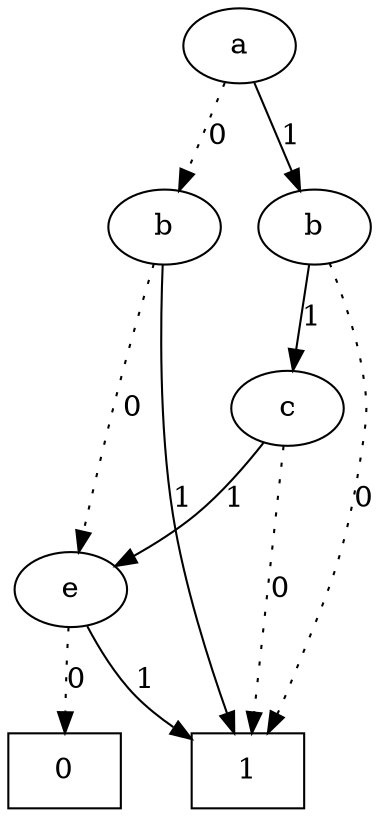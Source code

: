 digraph ROBDD {
  {rank=same 1}
  {rank=same 2 3}
  {rank=same 7}
  {rank=same 16}

  0 [label=0,shape=bot]
  1 [label="a"]
  2 [label="b"]
  3 [label="b"]
  7 [label="c"]
  16 [label="e"]
  32 [label=1,shape=bot]

  1 -> 2 [label="0",style=dotted]
  1 -> 3 [label="1",style=solid]
  2 -> 16 [label="0",style=dotted]
  2 -> 32 [label="1",style=solid]
  3 -> 32 [label="0",style=dotted]
  3 -> 7 [label="1",style=solid]
  7 -> 32 [label="0",style=dotted]
  7 -> 16 [label="1",style=solid]
  16 -> 0 [label="0",style=dotted]
  16 -> 32 [label="1",style=solid]
}
